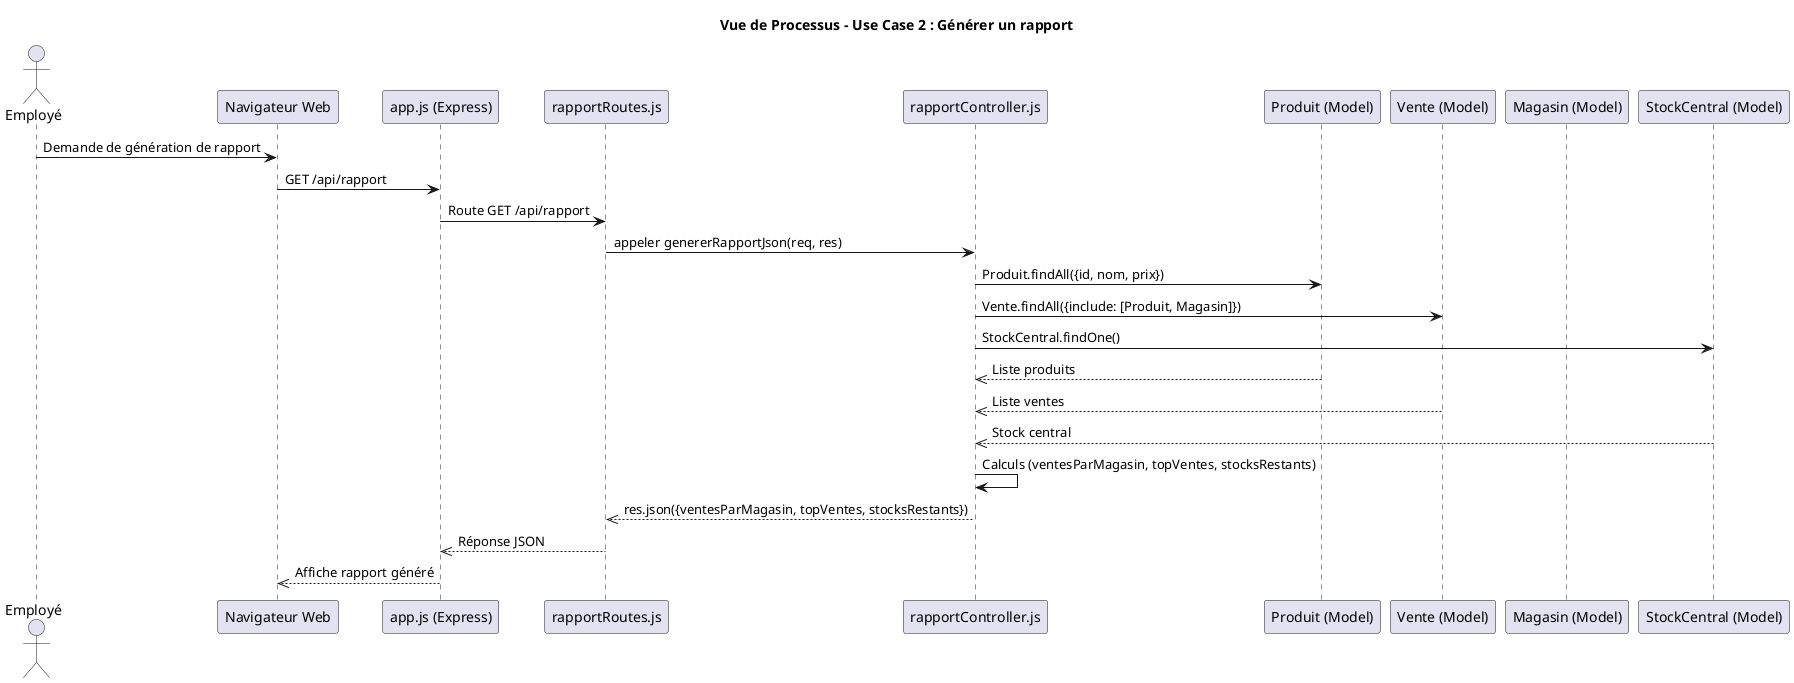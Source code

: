@startuml
title Vue de Processus – Use Case 2 : Générer un rapport

actor "Employé" as user
participant "Navigateur Web" as browser
participant "app.js (Express)" as app
participant "rapportRoutes.js" as route
participant "rapportController.js" as ctrl
participant "Produit (Model)" as produit
participant "Vente (Model)" as vente
participant "Magasin (Model)" as magasin
participant "StockCentral (Model)" as stockcentral

user -> browser : Demande de génération de rapport
browser -> app : GET /api/rapport
app -> route : Route GET /api/rapport
route -> ctrl : appeler genererRapportJson(req, res)
ctrl -> produit : Produit.findAll({id, nom, prix})
ctrl -> vente : Vente.findAll({include: [Produit, Magasin]})
ctrl -> stockcentral : StockCentral.findOne()
produit -->> ctrl : Liste produits
vente -->> ctrl : Liste ventes
stockcentral -->> ctrl : Stock central

ctrl -> ctrl : Calculs (ventesParMagasin, topVentes, stocksRestants)
ctrl -->> route : res.json({ventesParMagasin, topVentes, stocksRestants})
route -->> app : Réponse JSON
app -->> browser : Affiche rapport généré

@enduml
